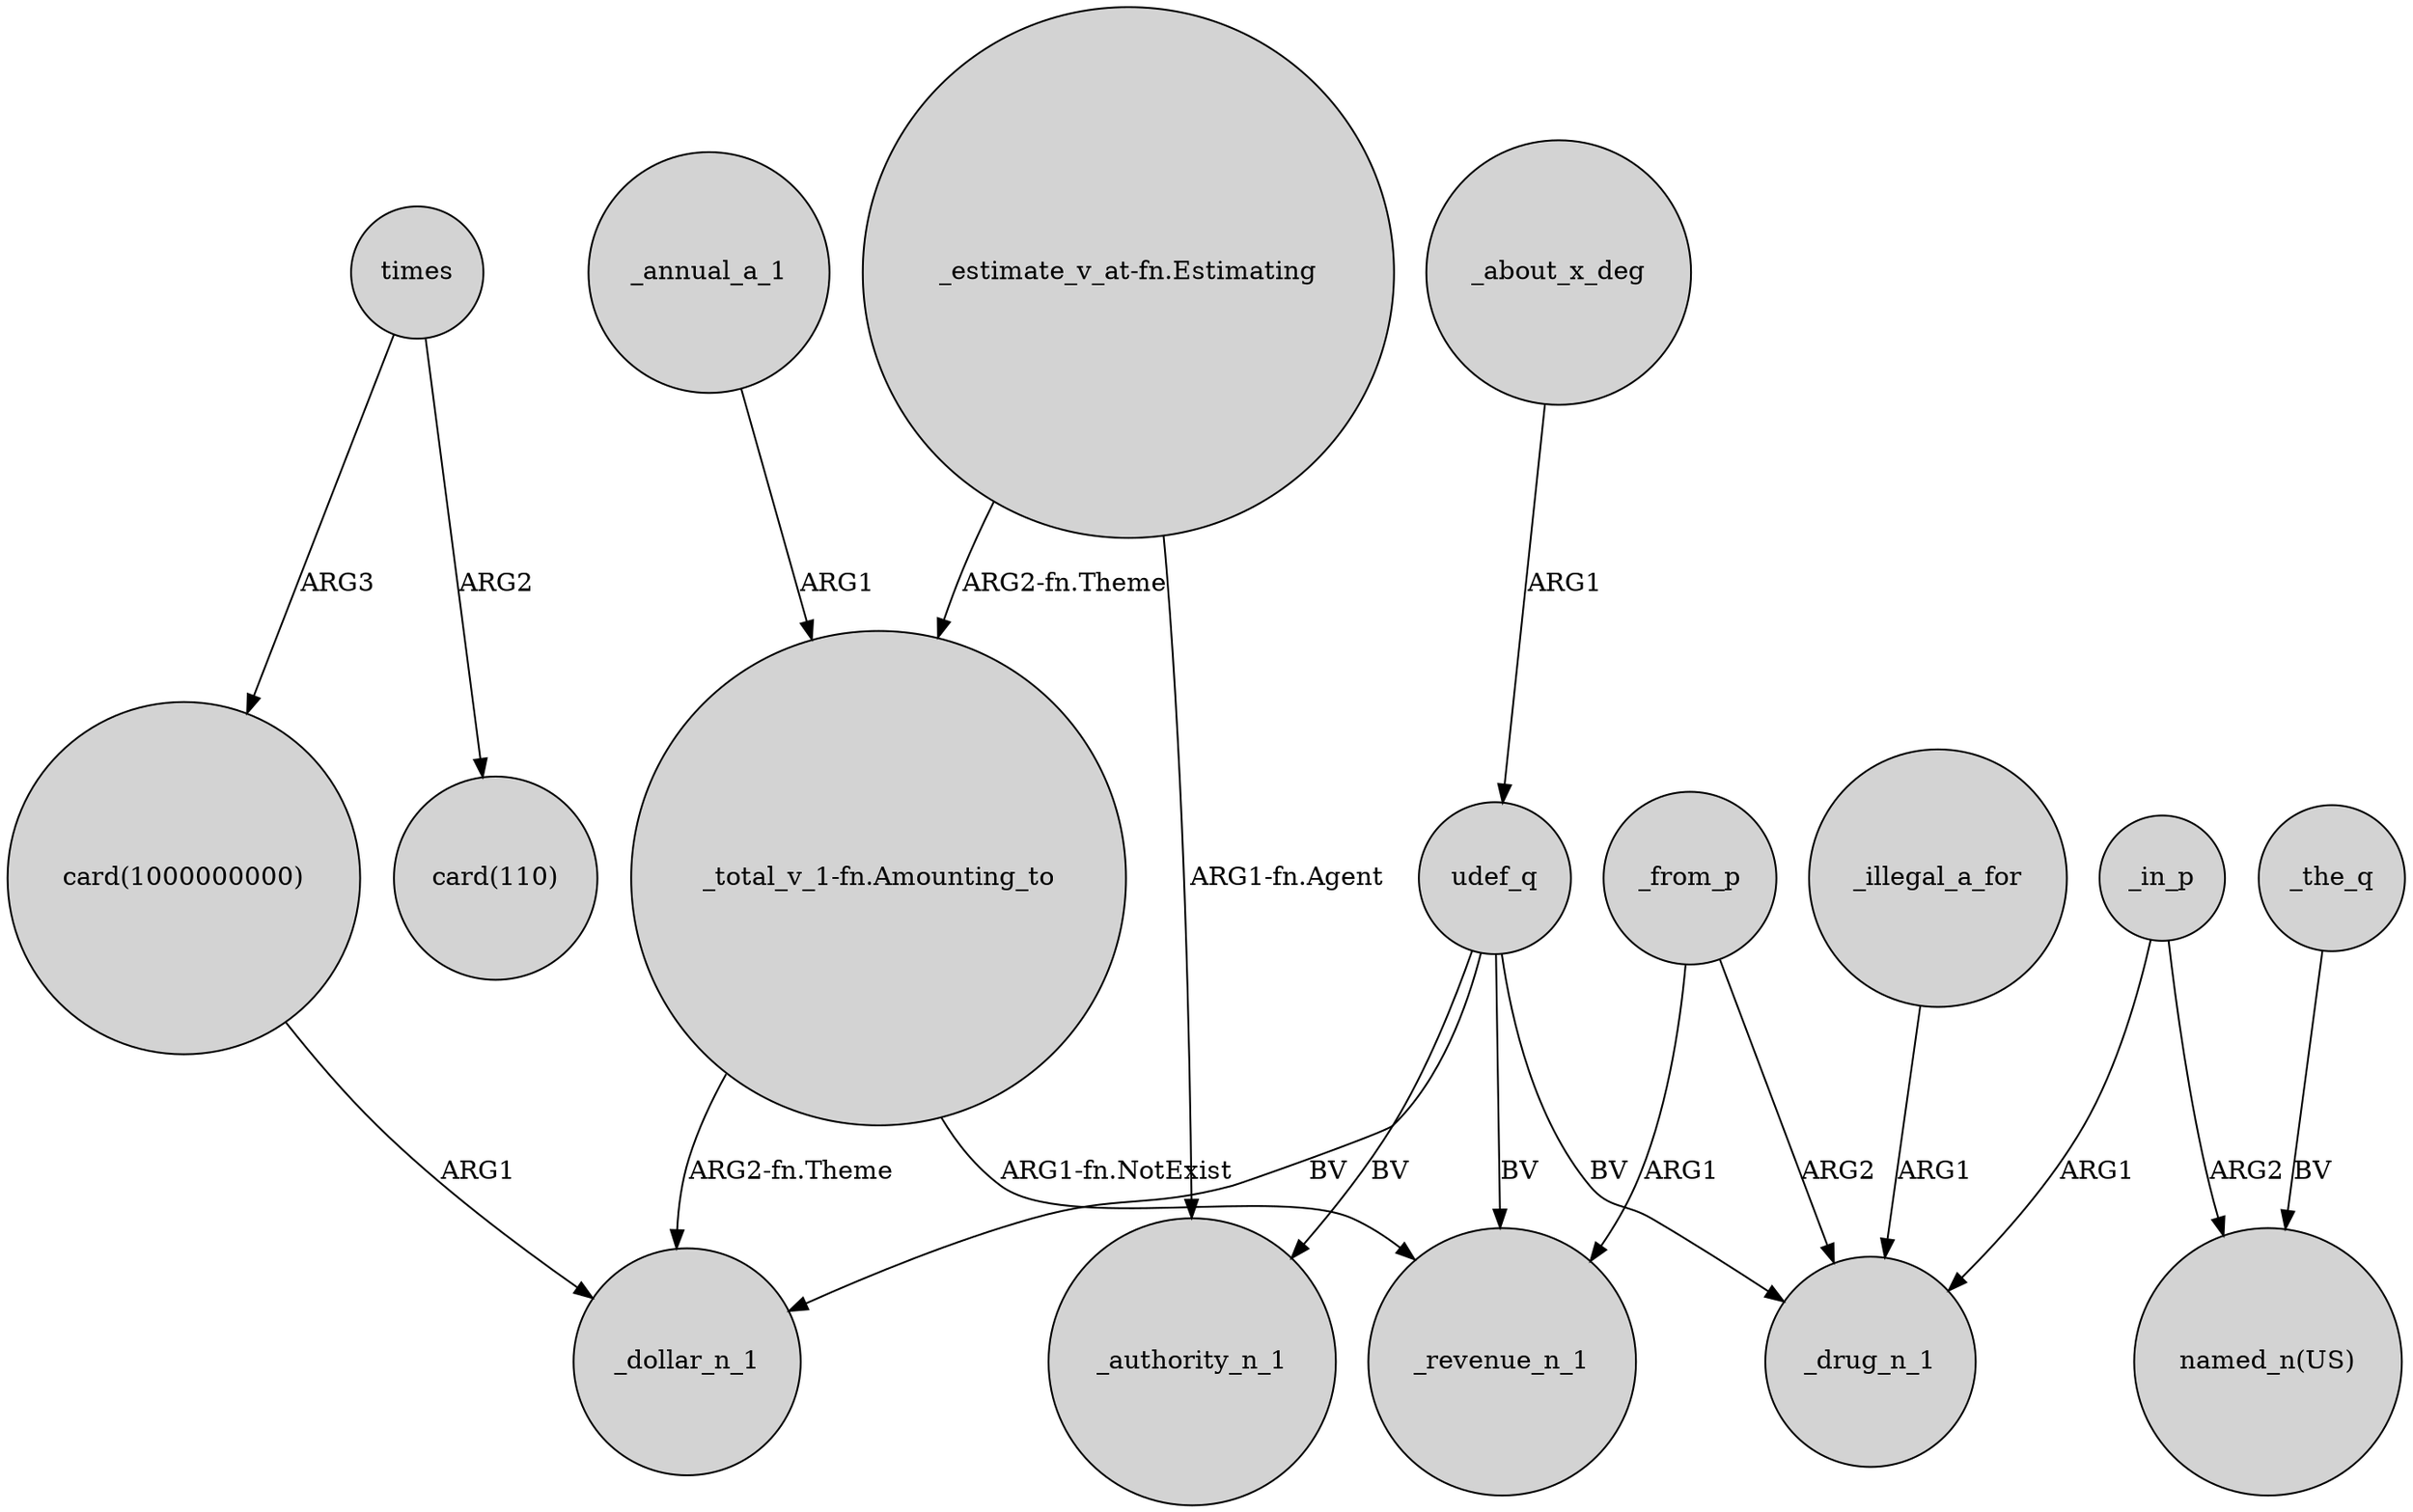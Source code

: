 digraph {
	node [shape=circle style=filled]
	_from_p -> _drug_n_1 [label=ARG2]
	_about_x_deg -> udef_q [label=ARG1]
	_in_p -> "named_n(US)" [label=ARG2]
	udef_q -> _drug_n_1 [label=BV]
	_the_q -> "named_n(US)" [label=BV]
	"_total_v_1-fn.Amounting_to" -> _revenue_n_1 [label="ARG1-fn.NotExist"]
	times -> "card(1000000000)" [label=ARG3]
	_from_p -> _revenue_n_1 [label=ARG1]
	udef_q -> _revenue_n_1 [label=BV]
	_in_p -> _drug_n_1 [label=ARG1]
	udef_q -> _authority_n_1 [label=BV]
	_illegal_a_for -> _drug_n_1 [label=ARG1]
	times -> "card(110)" [label=ARG2]
	"_estimate_v_at-fn.Estimating" -> _authority_n_1 [label="ARG1-fn.Agent"]
	_annual_a_1 -> "_total_v_1-fn.Amounting_to" [label=ARG1]
	"card(1000000000)" -> _dollar_n_1 [label=ARG1]
	"_estimate_v_at-fn.Estimating" -> "_total_v_1-fn.Amounting_to" [label="ARG2-fn.Theme"]
	"_total_v_1-fn.Amounting_to" -> _dollar_n_1 [label="ARG2-fn.Theme"]
	udef_q -> _dollar_n_1 [label=BV]
}
